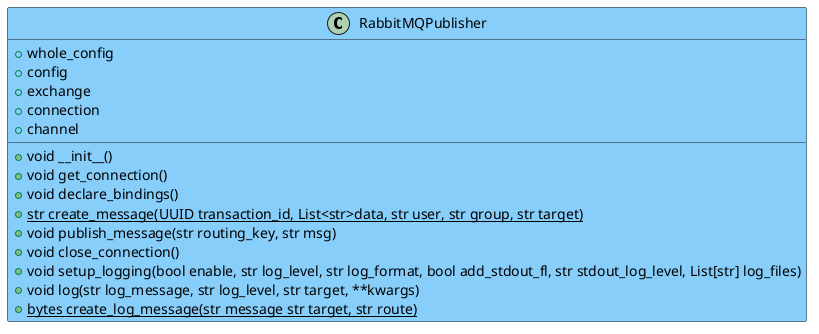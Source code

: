 @startuml rabbit_mq_publisher

class RabbitMQPublisher #LightSkyBlue {
    +whole_config
    +config
    +exchange
    +connection
    +channel

    +void __init__()
    +void get_connection()
    +void declare_bindings()
    +str {static}create_message(UUID transaction_id, List<str>data, str user, str group, str target)
    +void publish_message(str routing_key, str msg)
    +void close_connection()
    +void setup_logging(bool enable, str log_level, str log_format, bool add_stdout_fl, str stdout_log_level, List[str] log_files)
    +void log(str log_message, str log_level, str target, **kwargs)
    +bytes {static}create_log_message(str message str target, str route)
}

@enduml